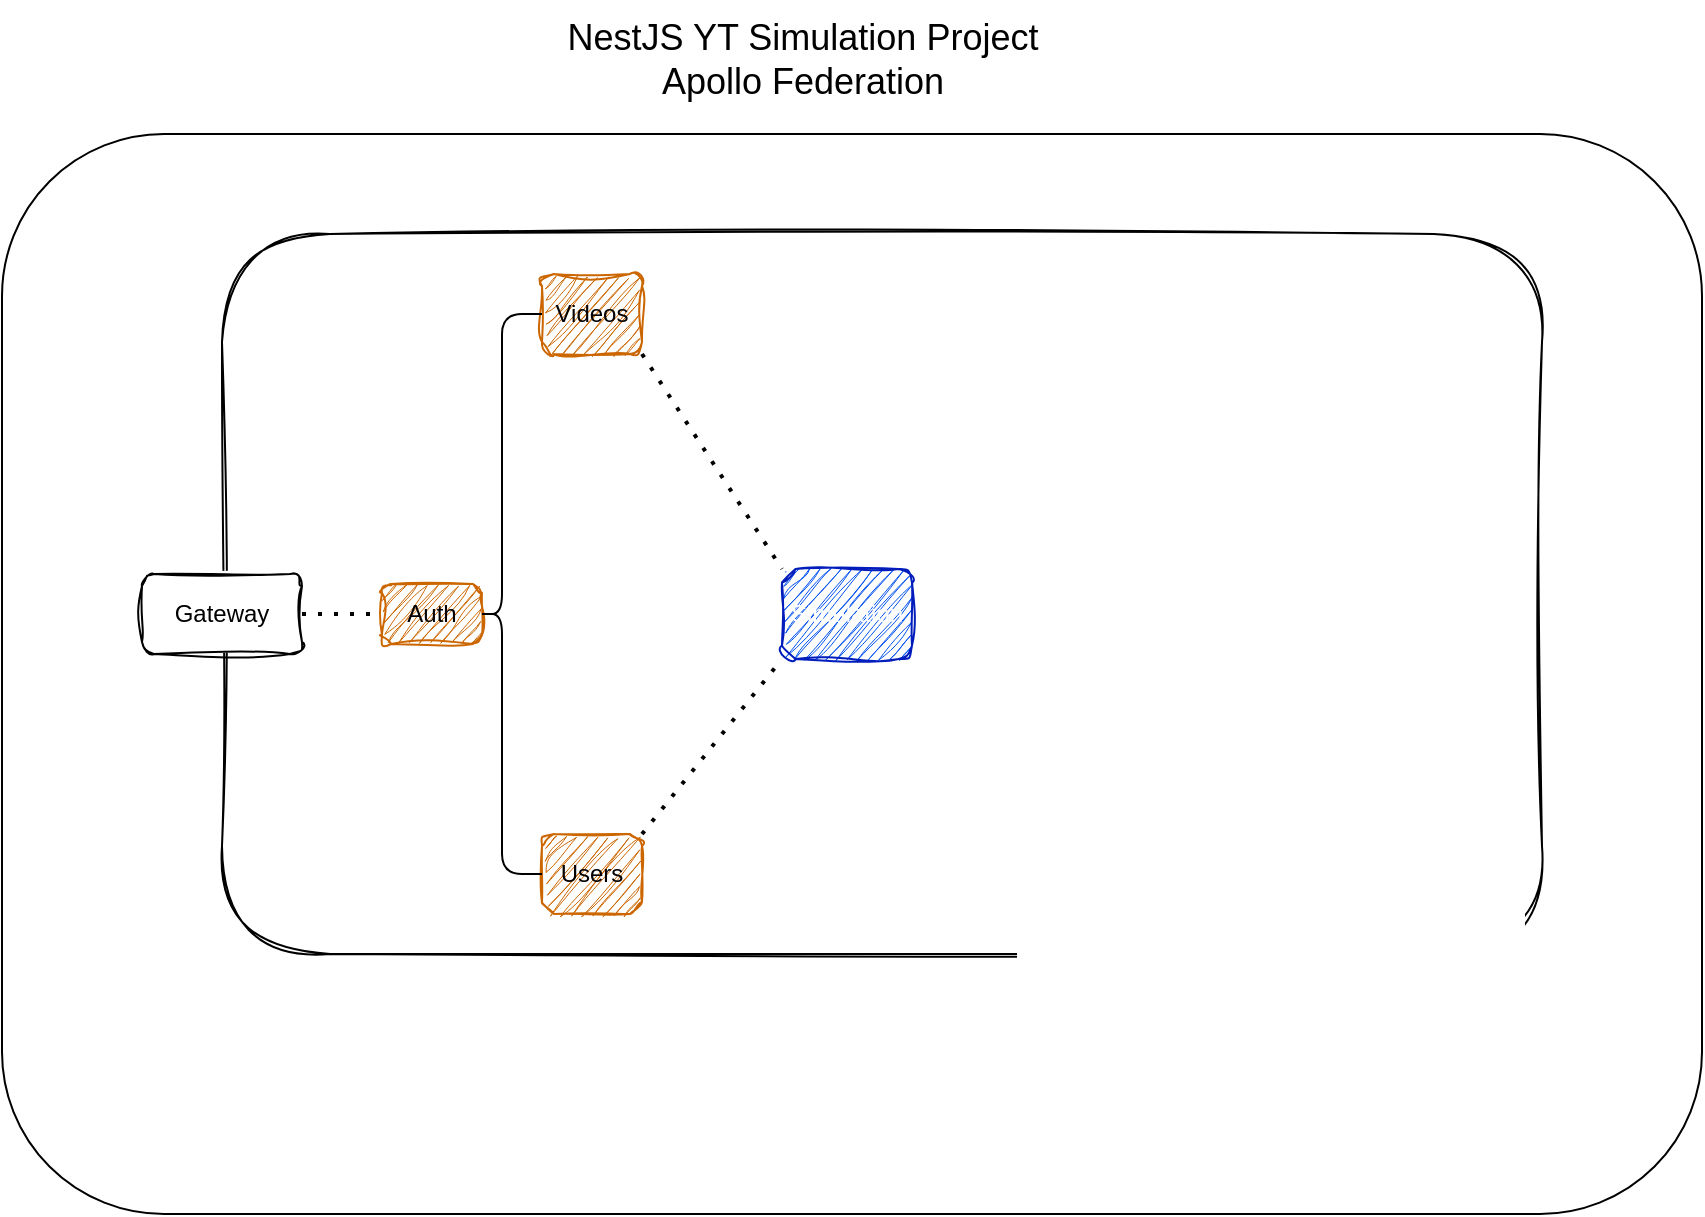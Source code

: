 <mxfile version="21.3.3" type="device">
  <diagram name="Page-1" id="YqptTOr1BWs9vRoEGeop">
    <mxGraphModel dx="637" dy="575" grid="1" gridSize="10" guides="1" tooltips="1" connect="1" arrows="1" fold="1" page="1" pageScale="1" pageWidth="850" pageHeight="1100" math="0" shadow="0">
      <root>
        <mxCell id="0" />
        <mxCell id="1" parent="0" />
        <mxCell id="2vU2kFccoTZi1p4NkOQj-1" value="" style="rounded=1;whiteSpace=wrap;html=1;" vertex="1" parent="1">
          <mxGeometry y="290" width="850" height="540" as="geometry" />
        </mxCell>
        <mxCell id="2vU2kFccoTZi1p4NkOQj-2" value="&lt;font style=&quot;font-size: 18px;&quot;&gt;NestJS YT Simulation Project&lt;br&gt;Apollo Federation&lt;/font&gt;" style="text;html=1;align=center;verticalAlign=middle;resizable=0;points=[];autosize=1;strokeColor=none;fillColor=none;" vertex="1" parent="1">
          <mxGeometry x="270" y="223" width="260" height="60" as="geometry" />
        </mxCell>
        <mxCell id="2vU2kFccoTZi1p4NkOQj-3" value="" style="rounded=1;whiteSpace=wrap;html=1;sketch=1;curveFitting=1;jiggle=2;" vertex="1" parent="1">
          <mxGeometry x="110" y="340" width="660" height="360" as="geometry" />
        </mxCell>
        <mxCell id="2vU2kFccoTZi1p4NkOQj-4" value="Gateway" style="rounded=1;whiteSpace=wrap;html=1;sketch=1;curveFitting=1;jiggle=2;" vertex="1" parent="1">
          <mxGeometry x="70" y="510" width="80" height="40" as="geometry" />
        </mxCell>
        <mxCell id="2vU2kFccoTZi1p4NkOQj-5" value="Auth" style="rounded=1;whiteSpace=wrap;html=1;sketch=1;curveFitting=1;jiggle=2;fillColor=#CC6600;strokeColor=#CC6600;gradientColor=none;" vertex="1" parent="1">
          <mxGeometry x="190" y="515" width="50" height="30" as="geometry" />
        </mxCell>
        <mxCell id="2vU2kFccoTZi1p4NkOQj-6" value="" style="endArrow=none;dashed=1;html=1;dashPattern=1 3;strokeWidth=2;rounded=0;exitX=1;exitY=0.5;exitDx=0;exitDy=0;entryX=0;entryY=0.5;entryDx=0;entryDy=0;" edge="1" parent="1" source="2vU2kFccoTZi1p4NkOQj-4" target="2vU2kFccoTZi1p4NkOQj-5">
          <mxGeometry width="50" height="50" relative="1" as="geometry">
            <mxPoint x="250" y="540" as="sourcePoint" />
            <mxPoint x="300" y="490" as="targetPoint" />
          </mxGeometry>
        </mxCell>
        <mxCell id="2vU2kFccoTZi1p4NkOQj-7" value="Videos" style="rounded=1;whiteSpace=wrap;html=1;sketch=1;curveFitting=1;jiggle=2;fillColor=#CC6600;strokeColor=#CC6600;gradientColor=none;" vertex="1" parent="1">
          <mxGeometry x="270" y="360" width="50" height="40" as="geometry" />
        </mxCell>
        <mxCell id="2vU2kFccoTZi1p4NkOQj-8" value="Users" style="rounded=1;whiteSpace=wrap;html=1;sketch=1;curveFitting=1;jiggle=2;fillColor=#CC6600;strokeColor=#CC6600;gradientColor=none;" vertex="1" parent="1">
          <mxGeometry x="270" y="640" width="50" height="40" as="geometry" />
        </mxCell>
        <mxCell id="2vU2kFccoTZi1p4NkOQj-9" value="" style="endArrow=none;html=1;rounded=1;exitX=1;exitY=0.5;exitDx=0;exitDy=0;entryX=0;entryY=0.5;entryDx=0;entryDy=0;" edge="1" parent="1" source="2vU2kFccoTZi1p4NkOQj-5" target="2vU2kFccoTZi1p4NkOQj-7">
          <mxGeometry width="50" height="50" relative="1" as="geometry">
            <mxPoint x="270" y="550" as="sourcePoint" />
            <mxPoint x="320" y="500" as="targetPoint" />
            <Array as="points">
              <mxPoint x="250" y="530" />
              <mxPoint x="250" y="380" />
            </Array>
          </mxGeometry>
        </mxCell>
        <mxCell id="2vU2kFccoTZi1p4NkOQj-10" value="" style="endArrow=none;html=1;rounded=1;exitX=1;exitY=0.5;exitDx=0;exitDy=0;entryX=0;entryY=0.5;entryDx=0;entryDy=0;" edge="1" parent="1" source="2vU2kFccoTZi1p4NkOQj-5" target="2vU2kFccoTZi1p4NkOQj-8">
          <mxGeometry width="50" height="50" relative="1" as="geometry">
            <mxPoint x="250" y="540" as="sourcePoint" />
            <mxPoint x="280" y="390" as="targetPoint" />
            <Array as="points">
              <mxPoint x="250" y="530" />
              <mxPoint x="250" y="660" />
            </Array>
          </mxGeometry>
        </mxCell>
        <mxCell id="2vU2kFccoTZi1p4NkOQj-11" value="Simulation" style="rounded=1;whiteSpace=wrap;html=1;sketch=1;curveFitting=1;jiggle=2;fillColor=#0050ef;strokeColor=#001DBC;fontColor=#ffffff;" vertex="1" parent="1">
          <mxGeometry x="390" y="507.5" width="65" height="45" as="geometry" />
        </mxCell>
        <mxCell id="2vU2kFccoTZi1p4NkOQj-12" value="" style="endArrow=none;dashed=1;html=1;dashPattern=1 3;strokeWidth=2;rounded=0;exitX=1;exitY=1;exitDx=0;exitDy=0;entryX=0;entryY=0;entryDx=0;entryDy=0;" edge="1" parent="1" source="2vU2kFccoTZi1p4NkOQj-7" target="2vU2kFccoTZi1p4NkOQj-11">
          <mxGeometry width="50" height="50" relative="1" as="geometry">
            <mxPoint x="420" y="790" as="sourcePoint" />
            <mxPoint x="470" y="740" as="targetPoint" />
          </mxGeometry>
        </mxCell>
        <mxCell id="2vU2kFccoTZi1p4NkOQj-13" value="" style="endArrow=none;dashed=1;html=1;dashPattern=1 3;strokeWidth=2;rounded=0;exitX=1;exitY=0;exitDx=0;exitDy=0;entryX=0;entryY=1;entryDx=0;entryDy=0;" edge="1" parent="1" source="2vU2kFccoTZi1p4NkOQj-8" target="2vU2kFccoTZi1p4NkOQj-11">
          <mxGeometry width="50" height="50" relative="1" as="geometry">
            <mxPoint x="330" y="410" as="sourcePoint" />
            <mxPoint x="385" y="518" as="targetPoint" />
          </mxGeometry>
        </mxCell>
      </root>
    </mxGraphModel>
  </diagram>
</mxfile>
